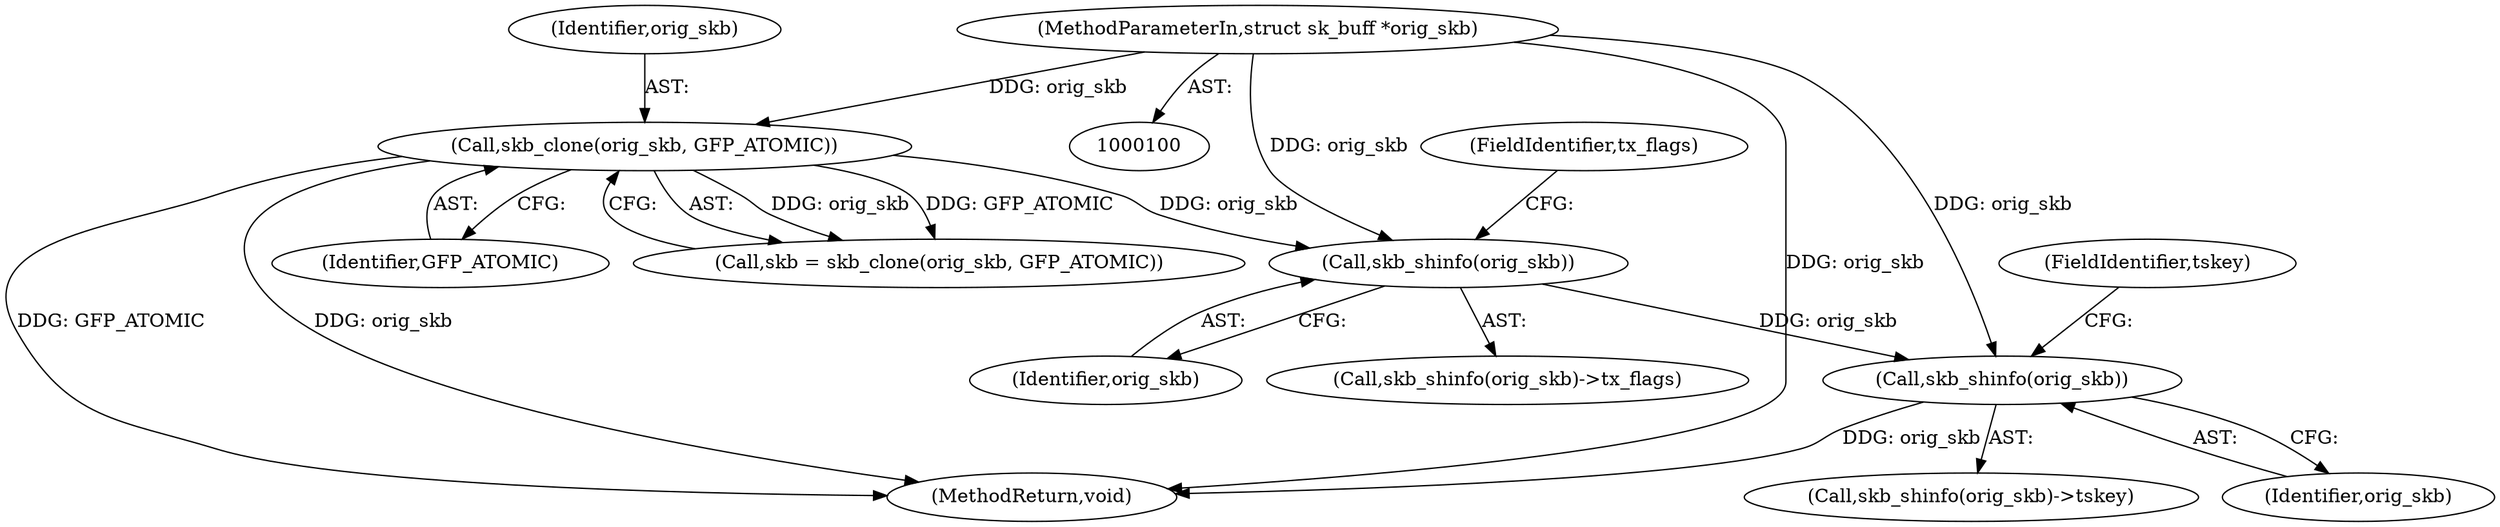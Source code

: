 digraph "0_linux_4ef1b2869447411ad3ef91ad7d4891a83c1a509a_0@pointer" {
"1000185" [label="(Call,skb_shinfo(orig_skb))"];
"1000176" [label="(Call,skb_shinfo(orig_skb))"];
"1000160" [label="(Call,skb_clone(orig_skb, GFP_ATOMIC))"];
"1000101" [label="(MethodParameterIn,struct sk_buff *orig_skb)"];
"1000178" [label="(FieldIdentifier,tx_flags)"];
"1000206" [label="(MethodReturn,void)"];
"1000176" [label="(Call,skb_shinfo(orig_skb))"];
"1000175" [label="(Call,skb_shinfo(orig_skb)->tx_flags)"];
"1000160" [label="(Call,skb_clone(orig_skb, GFP_ATOMIC))"];
"1000187" [label="(FieldIdentifier,tskey)"];
"1000162" [label="(Identifier,GFP_ATOMIC)"];
"1000184" [label="(Call,skb_shinfo(orig_skb)->tskey)"];
"1000158" [label="(Call,skb = skb_clone(orig_skb, GFP_ATOMIC))"];
"1000185" [label="(Call,skb_shinfo(orig_skb))"];
"1000161" [label="(Identifier,orig_skb)"];
"1000101" [label="(MethodParameterIn,struct sk_buff *orig_skb)"];
"1000186" [label="(Identifier,orig_skb)"];
"1000177" [label="(Identifier,orig_skb)"];
"1000185" -> "1000184"  [label="AST: "];
"1000185" -> "1000186"  [label="CFG: "];
"1000186" -> "1000185"  [label="AST: "];
"1000187" -> "1000185"  [label="CFG: "];
"1000185" -> "1000206"  [label="DDG: orig_skb"];
"1000176" -> "1000185"  [label="DDG: orig_skb"];
"1000101" -> "1000185"  [label="DDG: orig_skb"];
"1000176" -> "1000175"  [label="AST: "];
"1000176" -> "1000177"  [label="CFG: "];
"1000177" -> "1000176"  [label="AST: "];
"1000178" -> "1000176"  [label="CFG: "];
"1000160" -> "1000176"  [label="DDG: orig_skb"];
"1000101" -> "1000176"  [label="DDG: orig_skb"];
"1000160" -> "1000158"  [label="AST: "];
"1000160" -> "1000162"  [label="CFG: "];
"1000161" -> "1000160"  [label="AST: "];
"1000162" -> "1000160"  [label="AST: "];
"1000158" -> "1000160"  [label="CFG: "];
"1000160" -> "1000206"  [label="DDG: GFP_ATOMIC"];
"1000160" -> "1000206"  [label="DDG: orig_skb"];
"1000160" -> "1000158"  [label="DDG: orig_skb"];
"1000160" -> "1000158"  [label="DDG: GFP_ATOMIC"];
"1000101" -> "1000160"  [label="DDG: orig_skb"];
"1000101" -> "1000100"  [label="AST: "];
"1000101" -> "1000206"  [label="DDG: orig_skb"];
}
